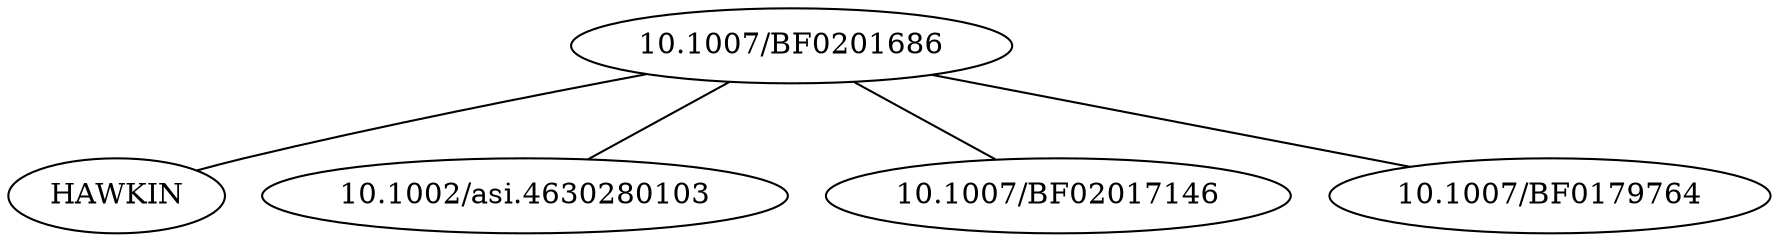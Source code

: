 strict graph mind_map284 {
	"10.1007/BF0201686" -- HAWKIN
	"10.1007/BF0201686" -- "10.1002/asi.4630280103"
	"10.1007/BF0201686" -- "10.1007/BF02017146"
	"10.1007/BF0201686" -- "10.1007/BF0179764"
}
